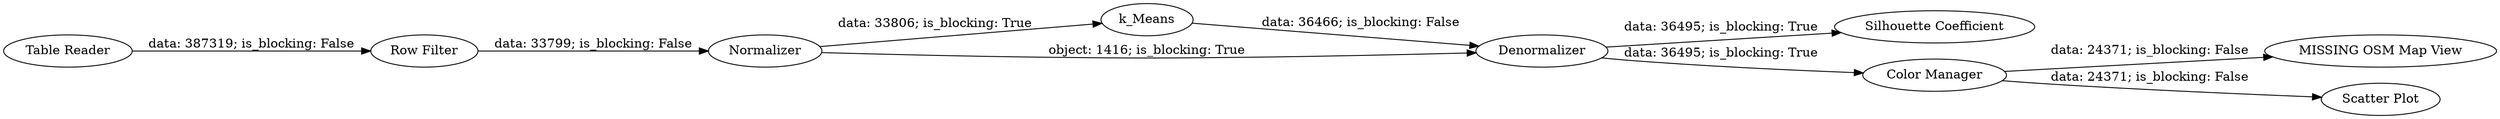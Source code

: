 digraph {
	"2186762216483759398_275" [label="MISSING OSM Map View"]
	"2186762216483759398_292" [label=k_Means]
	"2186762216483759398_298" [label="Table Reader"]
	"2186762216483759398_297" [label="Silhouette Coefficient"]
	"2186762216483759398_276" [label="Color Manager"]
	"2186762216483759398_274" [label="Row Filter"]
	"2186762216483759398_300" [label=Denormalizer]
	"2186762216483759398_296" [label="Scatter Plot"]
	"2186762216483759398_299" [label=Normalizer]
	"2186762216483759398_300" -> "2186762216483759398_276" [label="data: 36495; is_blocking: True"]
	"2186762216483759398_300" -> "2186762216483759398_297" [label="data: 36495; is_blocking: True"]
	"2186762216483759398_276" -> "2186762216483759398_296" [label="data: 24371; is_blocking: False"]
	"2186762216483759398_298" -> "2186762216483759398_274" [label="data: 387319; is_blocking: False"]
	"2186762216483759398_299" -> "2186762216483759398_292" [label="data: 33806; is_blocking: True"]
	"2186762216483759398_299" -> "2186762216483759398_300" [label="object: 1416; is_blocking: True"]
	"2186762216483759398_292" -> "2186762216483759398_300" [label="data: 36466; is_blocking: False"]
	"2186762216483759398_276" -> "2186762216483759398_275" [label="data: 24371; is_blocking: False"]
	"2186762216483759398_274" -> "2186762216483759398_299" [label="data: 33799; is_blocking: False"]
	rankdir=LR
}
